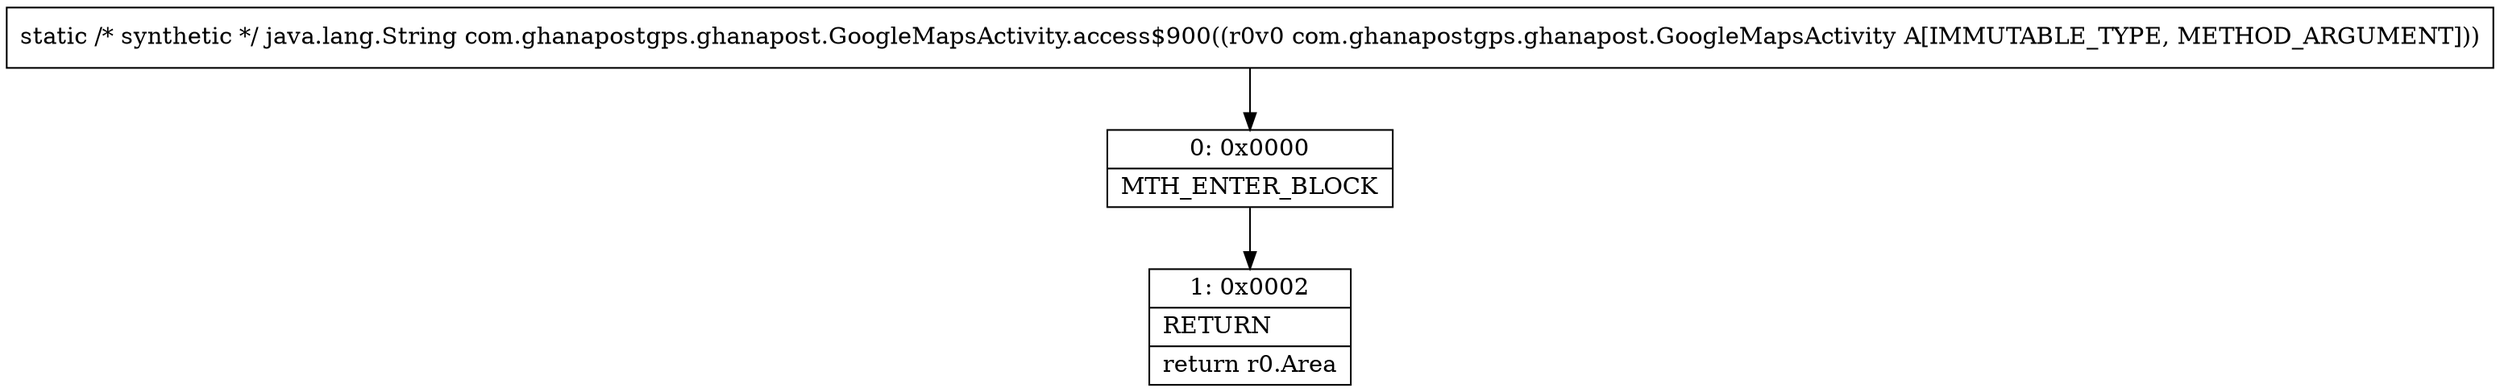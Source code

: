 digraph "CFG forcom.ghanapostgps.ghanapost.GoogleMapsActivity.access$900(Lcom\/ghanapostgps\/ghanapost\/GoogleMapsActivity;)Ljava\/lang\/String;" {
Node_0 [shape=record,label="{0\:\ 0x0000|MTH_ENTER_BLOCK\l}"];
Node_1 [shape=record,label="{1\:\ 0x0002|RETURN\l|return r0.Area\l}"];
MethodNode[shape=record,label="{static \/* synthetic *\/ java.lang.String com.ghanapostgps.ghanapost.GoogleMapsActivity.access$900((r0v0 com.ghanapostgps.ghanapost.GoogleMapsActivity A[IMMUTABLE_TYPE, METHOD_ARGUMENT])) }"];
MethodNode -> Node_0;
Node_0 -> Node_1;
}

